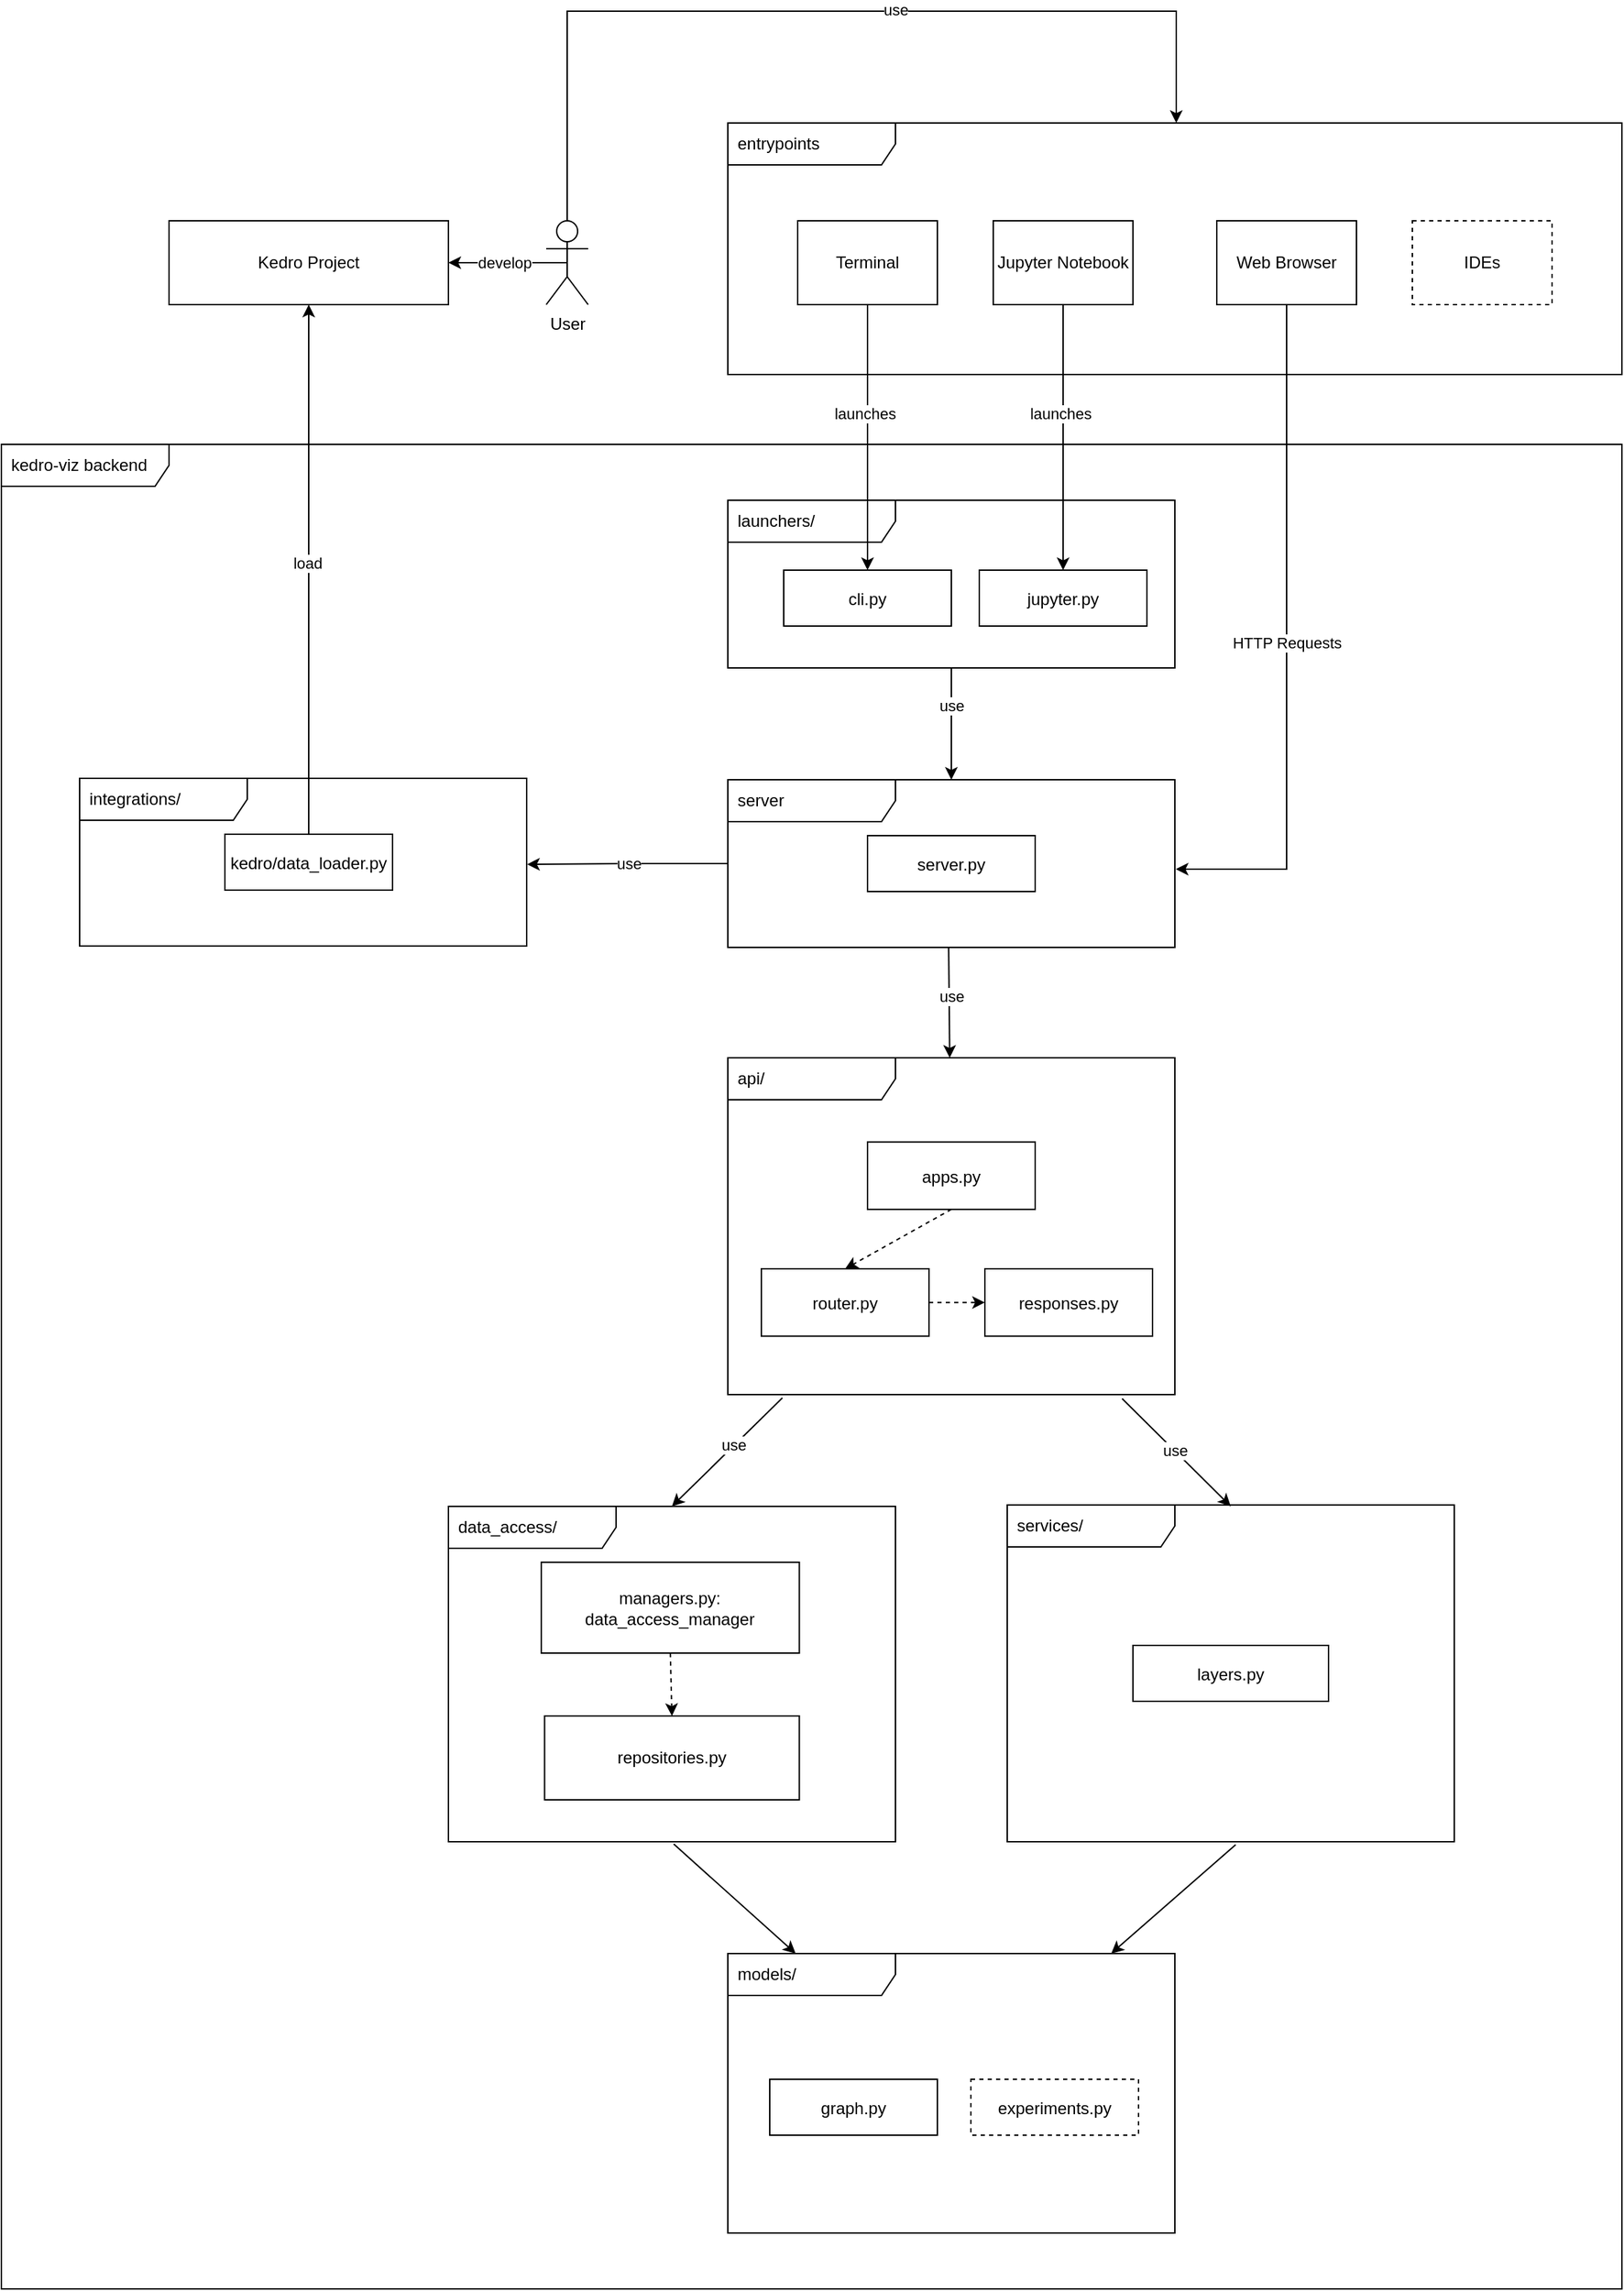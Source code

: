 <mxfile>
    <diagram id="-mg1qrNZz56jmxIXQ5MQ" name="Page-1">
        <mxGraphModel dx="3418" dy="2389" grid="1" gridSize="10" guides="1" tooltips="1" connect="1" arrows="1" fold="1" page="1" pageScale="1" pageWidth="827" pageHeight="1169" background="#FFFFFF" math="0" shadow="0">
            <root>
                <mxCell id="0"/>
                <mxCell id="1" parent="0"/>
                <mxCell id="111" value="entrypoints" style="shape=umlFrame;whiteSpace=wrap;html=1;width=120;height=30;boundedLbl=1;verticalAlign=middle;align=left;spacingLeft=5;strokeColor=#000000;" parent="1" vertex="1">
                    <mxGeometry x="120" y="-190" width="640" height="180" as="geometry"/>
                </mxCell>
                <mxCell id="86" value="kedro-viz backend" style="shape=umlFrame;whiteSpace=wrap;html=1;width=120;height=30;boundedLbl=1;verticalAlign=middle;align=left;spacingLeft=5;strokeColor=#000000;" parent="1" vertex="1">
                    <mxGeometry x="-400" y="40" width="1160" height="1320" as="geometry"/>
                </mxCell>
                <mxCell id="49" style="edgeStyle=none;rounded=0;orthogonalLoop=1;jettySize=auto;html=1;fontColor=#000000;exitX=0.494;exitY=1;exitDx=0;exitDy=0;exitPerimeter=0;strokeColor=#000000;" parent="1" source="8" target="12" edge="1">
                    <mxGeometry relative="1" as="geometry"/>
                </mxCell>
                <mxCell id="106" value="use" style="edgeLabel;html=1;align=center;verticalAlign=middle;resizable=0;points=[];" parent="49" vertex="1" connectable="0">
                    <mxGeometry x="-0.12" y="1" relative="1" as="geometry">
                        <mxPoint as="offset"/>
                    </mxGeometry>
                </mxCell>
                <mxCell id="56" style="edgeStyle=orthogonalEdgeStyle;rounded=0;orthogonalLoop=1;jettySize=auto;html=1;entryX=1.001;entryY=0.513;entryDx=0;entryDy=0;entryPerimeter=0;strokeColor=#000000;" parent="1" source="8" target="120" edge="1">
                    <mxGeometry relative="1" as="geometry">
                        <mxPoint x="-20" y="340" as="targetPoint"/>
                    </mxGeometry>
                </mxCell>
                <mxCell id="105" value="use" style="edgeLabel;html=1;align=center;verticalAlign=middle;resizable=0;points=[];" parent="56" vertex="1" connectable="0">
                    <mxGeometry x="-0.012" relative="1" as="geometry">
                        <mxPoint as="offset"/>
                    </mxGeometry>
                </mxCell>
                <mxCell id="8" value="server" style="shape=umlFrame;whiteSpace=wrap;html=1;width=120;height=30;boundedLbl=1;verticalAlign=middle;align=left;spacingLeft=5;strokeColor=#000000;" parent="1" vertex="1">
                    <mxGeometry x="120" y="280" width="320" height="120" as="geometry"/>
                </mxCell>
                <mxCell id="15" value="server.py" style="fontStyle=0;strokeColor=#000000;" parent="1" vertex="1">
                    <mxGeometry x="220" y="320" width="120" height="40" as="geometry"/>
                </mxCell>
                <mxCell id="36" value="" style="group" parent="1" vertex="1" connectable="0">
                    <mxGeometry x="-80" y="810" width="320" height="230" as="geometry"/>
                </mxCell>
                <mxCell id="22" value="data_access/" style="shape=umlFrame;whiteSpace=wrap;html=1;width=120;height=30;boundedLbl=1;verticalAlign=middle;align=left;spacingLeft=5;strokeColor=#000000;" parent="36" vertex="1">
                    <mxGeometry y="-10" width="320" height="240" as="geometry"/>
                </mxCell>
                <mxCell id="51" style="edgeStyle=none;rounded=0;orthogonalLoop=1;jettySize=auto;html=1;exitX=0.5;exitY=1;exitDx=0;exitDy=0;entryX=0.5;entryY=0;entryDx=0;entryDy=0;dashed=1;strokeColor=#000000;" parent="36" source="25" target="28" edge="1">
                    <mxGeometry relative="1" as="geometry"/>
                </mxCell>
                <mxCell id="25" value="managers.py:&lt;br&gt;data_access_manager" style="rounded=0;whiteSpace=wrap;html=1;strokeColor=#000000;" parent="36" vertex="1">
                    <mxGeometry x="66.46" y="30" width="184.73" height="65" as="geometry"/>
                </mxCell>
                <mxCell id="28" value="repositories.py" style="rounded=0;whiteSpace=wrap;html=1;strokeColor=#000000;" parent="36" vertex="1">
                    <mxGeometry x="68.82" y="140" width="182.36" height="60" as="geometry"/>
                </mxCell>
                <mxCell id="37" value="" style="group;strokeColor=#000000;" parent="1" vertex="1" connectable="0">
                    <mxGeometry x="120" y="479" width="320" height="241" as="geometry"/>
                </mxCell>
                <mxCell id="12" value="api/" style="shape=umlFrame;whiteSpace=wrap;html=1;width=120;height=30;boundedLbl=1;verticalAlign=middle;align=left;spacingLeft=5;strokeColor=#000000;" parent="37" vertex="1">
                    <mxGeometry width="320" height="241" as="geometry"/>
                </mxCell>
                <mxCell id="16" value="apps.py" style="fontStyle=0;strokeColor=#000000;" parent="37" vertex="1">
                    <mxGeometry x="100" y="60.25" width="120" height="48.2" as="geometry"/>
                </mxCell>
                <mxCell id="17" value="responses.py" style="fontStyle=0;strokeColor=#000000;" parent="37" vertex="1">
                    <mxGeometry x="184" y="150.995" width="120" height="48.2" as="geometry"/>
                </mxCell>
                <mxCell id="53" style="edgeStyle=none;rounded=0;orthogonalLoop=1;jettySize=auto;html=1;exitX=1;exitY=0.5;exitDx=0;exitDy=0;dashed=1;strokeColor=#000000;" parent="37" source="18" target="17" edge="1">
                    <mxGeometry relative="1" as="geometry"/>
                </mxCell>
                <mxCell id="18" value="router.py" style="fontStyle=0;strokeColor=#000000;" parent="37" vertex="1">
                    <mxGeometry x="24" y="150.995" width="120" height="48.2" as="geometry"/>
                </mxCell>
                <mxCell id="20" style="edgeStyle=none;rounded=0;orthogonalLoop=1;jettySize=auto;html=1;exitX=0.5;exitY=1;exitDx=0;exitDy=0;entryX=0.5;entryY=0;entryDx=0;entryDy=0;dashed=1;strokeColor=#000000;" parent="37" source="16" target="18" edge="1">
                    <mxGeometry relative="1" as="geometry"/>
                </mxCell>
                <mxCell id="59" value="services/" style="shape=umlFrame;whiteSpace=wrap;html=1;width=120;height=30;boundedLbl=1;verticalAlign=middle;align=left;spacingLeft=5;strokeColor=#000000;" parent="1" vertex="1">
                    <mxGeometry x="320" y="799" width="320" height="241" as="geometry"/>
                </mxCell>
                <mxCell id="60" value="layers.py" style="fontStyle=0;strokeColor=#000000;" parent="1" vertex="1">
                    <mxGeometry x="410" y="899.5" width="140" height="40" as="geometry"/>
                </mxCell>
                <mxCell id="62" value="" style="group;dashed=1;strokeColor=#000000;" parent="1" vertex="1" connectable="0">
                    <mxGeometry x="120" y="1120" width="320" height="200" as="geometry"/>
                </mxCell>
                <mxCell id="63" value="models/" style="shape=umlFrame;whiteSpace=wrap;html=1;width=120;height=30;boundedLbl=1;verticalAlign=middle;align=left;spacingLeft=5;strokeColor=#000000;" parent="62" vertex="1">
                    <mxGeometry width="320" height="200" as="geometry"/>
                </mxCell>
                <mxCell id="64" value="graph.py" style="fontStyle=0;strokeColor=#000000;" parent="62" vertex="1">
                    <mxGeometry x="30" y="90" width="120" height="40.0" as="geometry"/>
                </mxCell>
                <mxCell id="84" value="experiments.py" style="fontStyle=0;dashed=1;strokeColor=#000000;" parent="62" vertex="1">
                    <mxGeometry x="174" y="90" width="120" height="40.0" as="geometry"/>
                </mxCell>
                <mxCell id="77" style="edgeStyle=orthogonalEdgeStyle;rounded=0;orthogonalLoop=1;jettySize=auto;html=1;entryX=0.5;entryY=0;entryDx=0;entryDy=0;entryPerimeter=0;strokeColor=#000000;" parent="1" source="74" target="8" edge="1">
                    <mxGeometry relative="1" as="geometry"/>
                </mxCell>
                <mxCell id="104" value="use" style="edgeLabel;html=1;align=center;verticalAlign=middle;resizable=0;points=[];" parent="77" vertex="1" connectable="0">
                    <mxGeometry x="-0.322" relative="1" as="geometry">
                        <mxPoint as="offset"/>
                    </mxGeometry>
                </mxCell>
                <mxCell id="74" value="launchers/" style="shape=umlFrame;whiteSpace=wrap;html=1;width=120;height=30;boundedLbl=1;verticalAlign=middle;align=left;spacingLeft=5;strokeColor=#000000;" parent="1" vertex="1">
                    <mxGeometry x="120" y="80" width="320" height="120" as="geometry"/>
                </mxCell>
                <mxCell id="75" value="cli.py" style="fontStyle=0;strokeColor=#000000;" parent="1" vertex="1">
                    <mxGeometry x="160" y="130" width="120" height="40" as="geometry"/>
                </mxCell>
                <mxCell id="76" value="jupyter.py" style="fontStyle=0;strokeColor=#000000;" parent="1" vertex="1">
                    <mxGeometry x="300" y="130" width="120" height="40" as="geometry"/>
                </mxCell>
                <mxCell id="78" style="rounded=0;orthogonalLoop=1;jettySize=auto;html=1;exitX=0.882;exitY=1.012;exitDx=0;exitDy=0;exitPerimeter=0;entryX=0.5;entryY=0.004;entryDx=0;entryDy=0;entryPerimeter=0;strokeColor=#000000;" parent="1" source="12" target="59" edge="1">
                    <mxGeometry relative="1" as="geometry">
                        <mxPoint x="480" y="802" as="targetPoint"/>
                    </mxGeometry>
                </mxCell>
                <mxCell id="108" value="use" style="edgeLabel;html=1;align=center;verticalAlign=middle;resizable=0;points=[];" parent="78" vertex="1" connectable="0">
                    <mxGeometry x="-0.044" relative="1" as="geometry">
                        <mxPoint as="offset"/>
                    </mxGeometry>
                </mxCell>
                <mxCell id="81" style="rounded=0;orthogonalLoop=1;jettySize=auto;html=1;exitX=0.122;exitY=1.01;exitDx=0;exitDy=0;exitPerimeter=0;entryX=0.5;entryY=0;entryDx=0;entryDy=0;entryPerimeter=0;strokeColor=#000000;" parent="1" source="12" target="22" edge="1">
                    <mxGeometry relative="1" as="geometry">
                        <mxPoint x="409.012" y="730" as="sourcePoint"/>
                        <mxPoint x="490" y="812" as="targetPoint"/>
                    </mxGeometry>
                </mxCell>
                <mxCell id="107" value="use" style="edgeLabel;html=1;align=center;verticalAlign=middle;resizable=0;points=[];" parent="81" vertex="1" connectable="0">
                    <mxGeometry x="-0.115" y="-1" relative="1" as="geometry">
                        <mxPoint as="offset"/>
                    </mxGeometry>
                </mxCell>
                <mxCell id="82" style="rounded=0;orthogonalLoop=1;jettySize=auto;html=1;exitX=0.504;exitY=1.007;exitDx=0;exitDy=0;exitPerimeter=0;strokeColor=#000000;" parent="1" source="22" target="63" edge="1">
                    <mxGeometry relative="1" as="geometry">
                        <mxPoint x="169.04" y="732.41" as="sourcePoint"/>
                        <mxPoint x="90" y="810" as="targetPoint"/>
                    </mxGeometry>
                </mxCell>
                <mxCell id="83" style="rounded=0;orthogonalLoop=1;jettySize=auto;html=1;exitX=0.511;exitY=1.009;exitDx=0;exitDy=0;exitPerimeter=0;strokeColor=#000000;" parent="1" source="59" target="63" edge="1">
                    <mxGeometry relative="1" as="geometry">
                        <mxPoint x="91.28" y="1051.68" as="sourcePoint"/>
                        <mxPoint x="254.48" y="1131.0" as="targetPoint"/>
                    </mxGeometry>
                </mxCell>
                <mxCell id="88" value="Kedro Project" style="rounded=0;whiteSpace=wrap;html=1;strokeColor=#000000;" parent="1" vertex="1">
                    <mxGeometry x="-280" y="-120" width="200" height="60" as="geometry"/>
                </mxCell>
                <mxCell id="100" style="edgeStyle=none;rounded=0;orthogonalLoop=1;jettySize=auto;html=1;exitX=0.5;exitY=0.5;exitDx=0;exitDy=0;exitPerimeter=0;entryX=1;entryY=0.5;entryDx=0;entryDy=0;strokeColor=#000000;" parent="1" source="89" target="88" edge="1">
                    <mxGeometry relative="1" as="geometry"/>
                </mxCell>
                <mxCell id="101" value="develop" style="edgeLabel;html=1;align=center;verticalAlign=middle;resizable=0;points=[];" parent="100" vertex="1" connectable="0">
                    <mxGeometry x="0.149" y="-1" relative="1" as="geometry">
                        <mxPoint x="4.05" y="1" as="offset"/>
                    </mxGeometry>
                </mxCell>
                <mxCell id="113" style="edgeStyle=orthogonalEdgeStyle;rounded=0;orthogonalLoop=1;jettySize=auto;html=1;strokeColor=#000000;" parent="1" source="89" edge="1">
                    <mxGeometry relative="1" as="geometry">
                        <mxPoint x="441" y="-190" as="targetPoint"/>
                        <Array as="points">
                            <mxPoint x="5" y="-270"/>
                            <mxPoint x="441" y="-270"/>
                        </Array>
                    </mxGeometry>
                </mxCell>
                <mxCell id="114" value="use" style="edgeLabel;html=1;align=center;verticalAlign=middle;resizable=0;points=[];" parent="113" vertex="1" connectable="0">
                    <mxGeometry x="0.343" y="1" relative="1" as="geometry">
                        <mxPoint x="-62.14" as="offset"/>
                    </mxGeometry>
                </mxCell>
                <mxCell id="89" value="User" style="shape=umlActor;verticalLabelPosition=bottom;verticalAlign=top;html=1;outlineConnect=0;fillColor=none;strokeColor=#000000;" parent="1" vertex="1">
                    <mxGeometry x="-10" y="-120" width="30" height="60" as="geometry"/>
                </mxCell>
                <mxCell id="115" style="rounded=0;orthogonalLoop=1;jettySize=auto;html=1;exitX=0.5;exitY=1;exitDx=0;exitDy=0;entryX=0.5;entryY=0;entryDx=0;entryDy=0;strokeColor=#000000;" parent="1" source="96" target="75" edge="1">
                    <mxGeometry relative="1" as="geometry"/>
                </mxCell>
                <mxCell id="116" value="launches" style="edgeLabel;html=1;align=center;verticalAlign=middle;resizable=0;points=[];" parent="115" vertex="1" connectable="0">
                    <mxGeometry x="-0.186" y="-1" relative="1" as="geometry">
                        <mxPoint x="-1" as="offset"/>
                    </mxGeometry>
                </mxCell>
                <mxCell id="96" value="Terminal" style="rounded=0;whiteSpace=wrap;html=1;strokeColor=#000000;" parent="1" vertex="1">
                    <mxGeometry x="170" y="-120" width="100" height="60" as="geometry"/>
                </mxCell>
                <mxCell id="97" value="Jupyter Notebook" style="rounded=0;whiteSpace=wrap;html=1;strokeColor=#000000;" parent="1" vertex="1">
                    <mxGeometry x="310" y="-120" width="100" height="60" as="geometry"/>
                </mxCell>
                <mxCell id="119" value="HTTP Requests" style="edgeStyle=orthogonalEdgeStyle;rounded=0;orthogonalLoop=1;jettySize=auto;html=1;exitX=0.5;exitY=1;exitDx=0;exitDy=0;entryX=1.002;entryY=0.533;entryDx=0;entryDy=0;entryPerimeter=0;strokeColor=#000000;" parent="1" source="98" target="8" edge="1">
                    <mxGeometry relative="1" as="geometry"/>
                </mxCell>
                <mxCell id="98" value="Web Browser" style="rounded=0;whiteSpace=wrap;html=1;strokeColor=#000000;" parent="1" vertex="1">
                    <mxGeometry x="470" y="-120" width="100" height="60" as="geometry"/>
                </mxCell>
                <mxCell id="102" style="edgeStyle=none;rounded=0;orthogonalLoop=1;jettySize=auto;html=1;exitX=0.5;exitY=0;exitDx=0;exitDy=0;entryX=0.5;entryY=1;entryDx=0;entryDy=0;strokeColor=#000000;" parent="1" target="88" edge="1">
                    <mxGeometry relative="1" as="geometry">
                        <mxPoint x="-180" y="320" as="sourcePoint"/>
                    </mxGeometry>
                </mxCell>
                <mxCell id="103" value="load" style="edgeLabel;html=1;align=center;verticalAlign=middle;resizable=0;points=[];" parent="102" vertex="1" connectable="0">
                    <mxGeometry x="0.028" y="1" relative="1" as="geometry">
                        <mxPoint as="offset"/>
                    </mxGeometry>
                </mxCell>
                <mxCell id="112" value="IDEs" style="rounded=0;whiteSpace=wrap;html=1;dashed=1;strokeColor=#000000;" parent="1" vertex="1">
                    <mxGeometry x="610" y="-120" width="100" height="60" as="geometry"/>
                </mxCell>
                <mxCell id="117" style="rounded=0;orthogonalLoop=1;jettySize=auto;html=1;exitX=0.5;exitY=1;exitDx=0;exitDy=0;entryX=0.5;entryY=0;entryDx=0;entryDy=0;strokeColor=#000000;" parent="1" source="97" target="76" edge="1">
                    <mxGeometry relative="1" as="geometry">
                        <mxPoint x="180" y="-50" as="sourcePoint"/>
                        <mxPoint x="230" y="140" as="targetPoint"/>
                    </mxGeometry>
                </mxCell>
                <mxCell id="118" value="launches" style="edgeLabel;html=1;align=center;verticalAlign=middle;resizable=0;points=[];" parent="117" vertex="1" connectable="0">
                    <mxGeometry x="-0.186" y="-1" relative="1" as="geometry">
                        <mxPoint x="-1" as="offset"/>
                    </mxGeometry>
                </mxCell>
                <mxCell id="120" value="integrations/" style="shape=umlFrame;whiteSpace=wrap;html=1;width=120;height=30;boundedLbl=1;verticalAlign=middle;align=left;spacingLeft=5;strokeColor=#000000;" parent="1" vertex="1">
                    <mxGeometry x="-344" y="279" width="320" height="120" as="geometry"/>
                </mxCell>
                <mxCell id="121" value="kedro/data_loader.py" style="fontStyle=0;strokeColor=#000000;" parent="1" vertex="1">
                    <mxGeometry x="-240" y="319" width="120" height="40" as="geometry"/>
                </mxCell>
            </root>
        </mxGraphModel>
    </diagram>
</mxfile>

